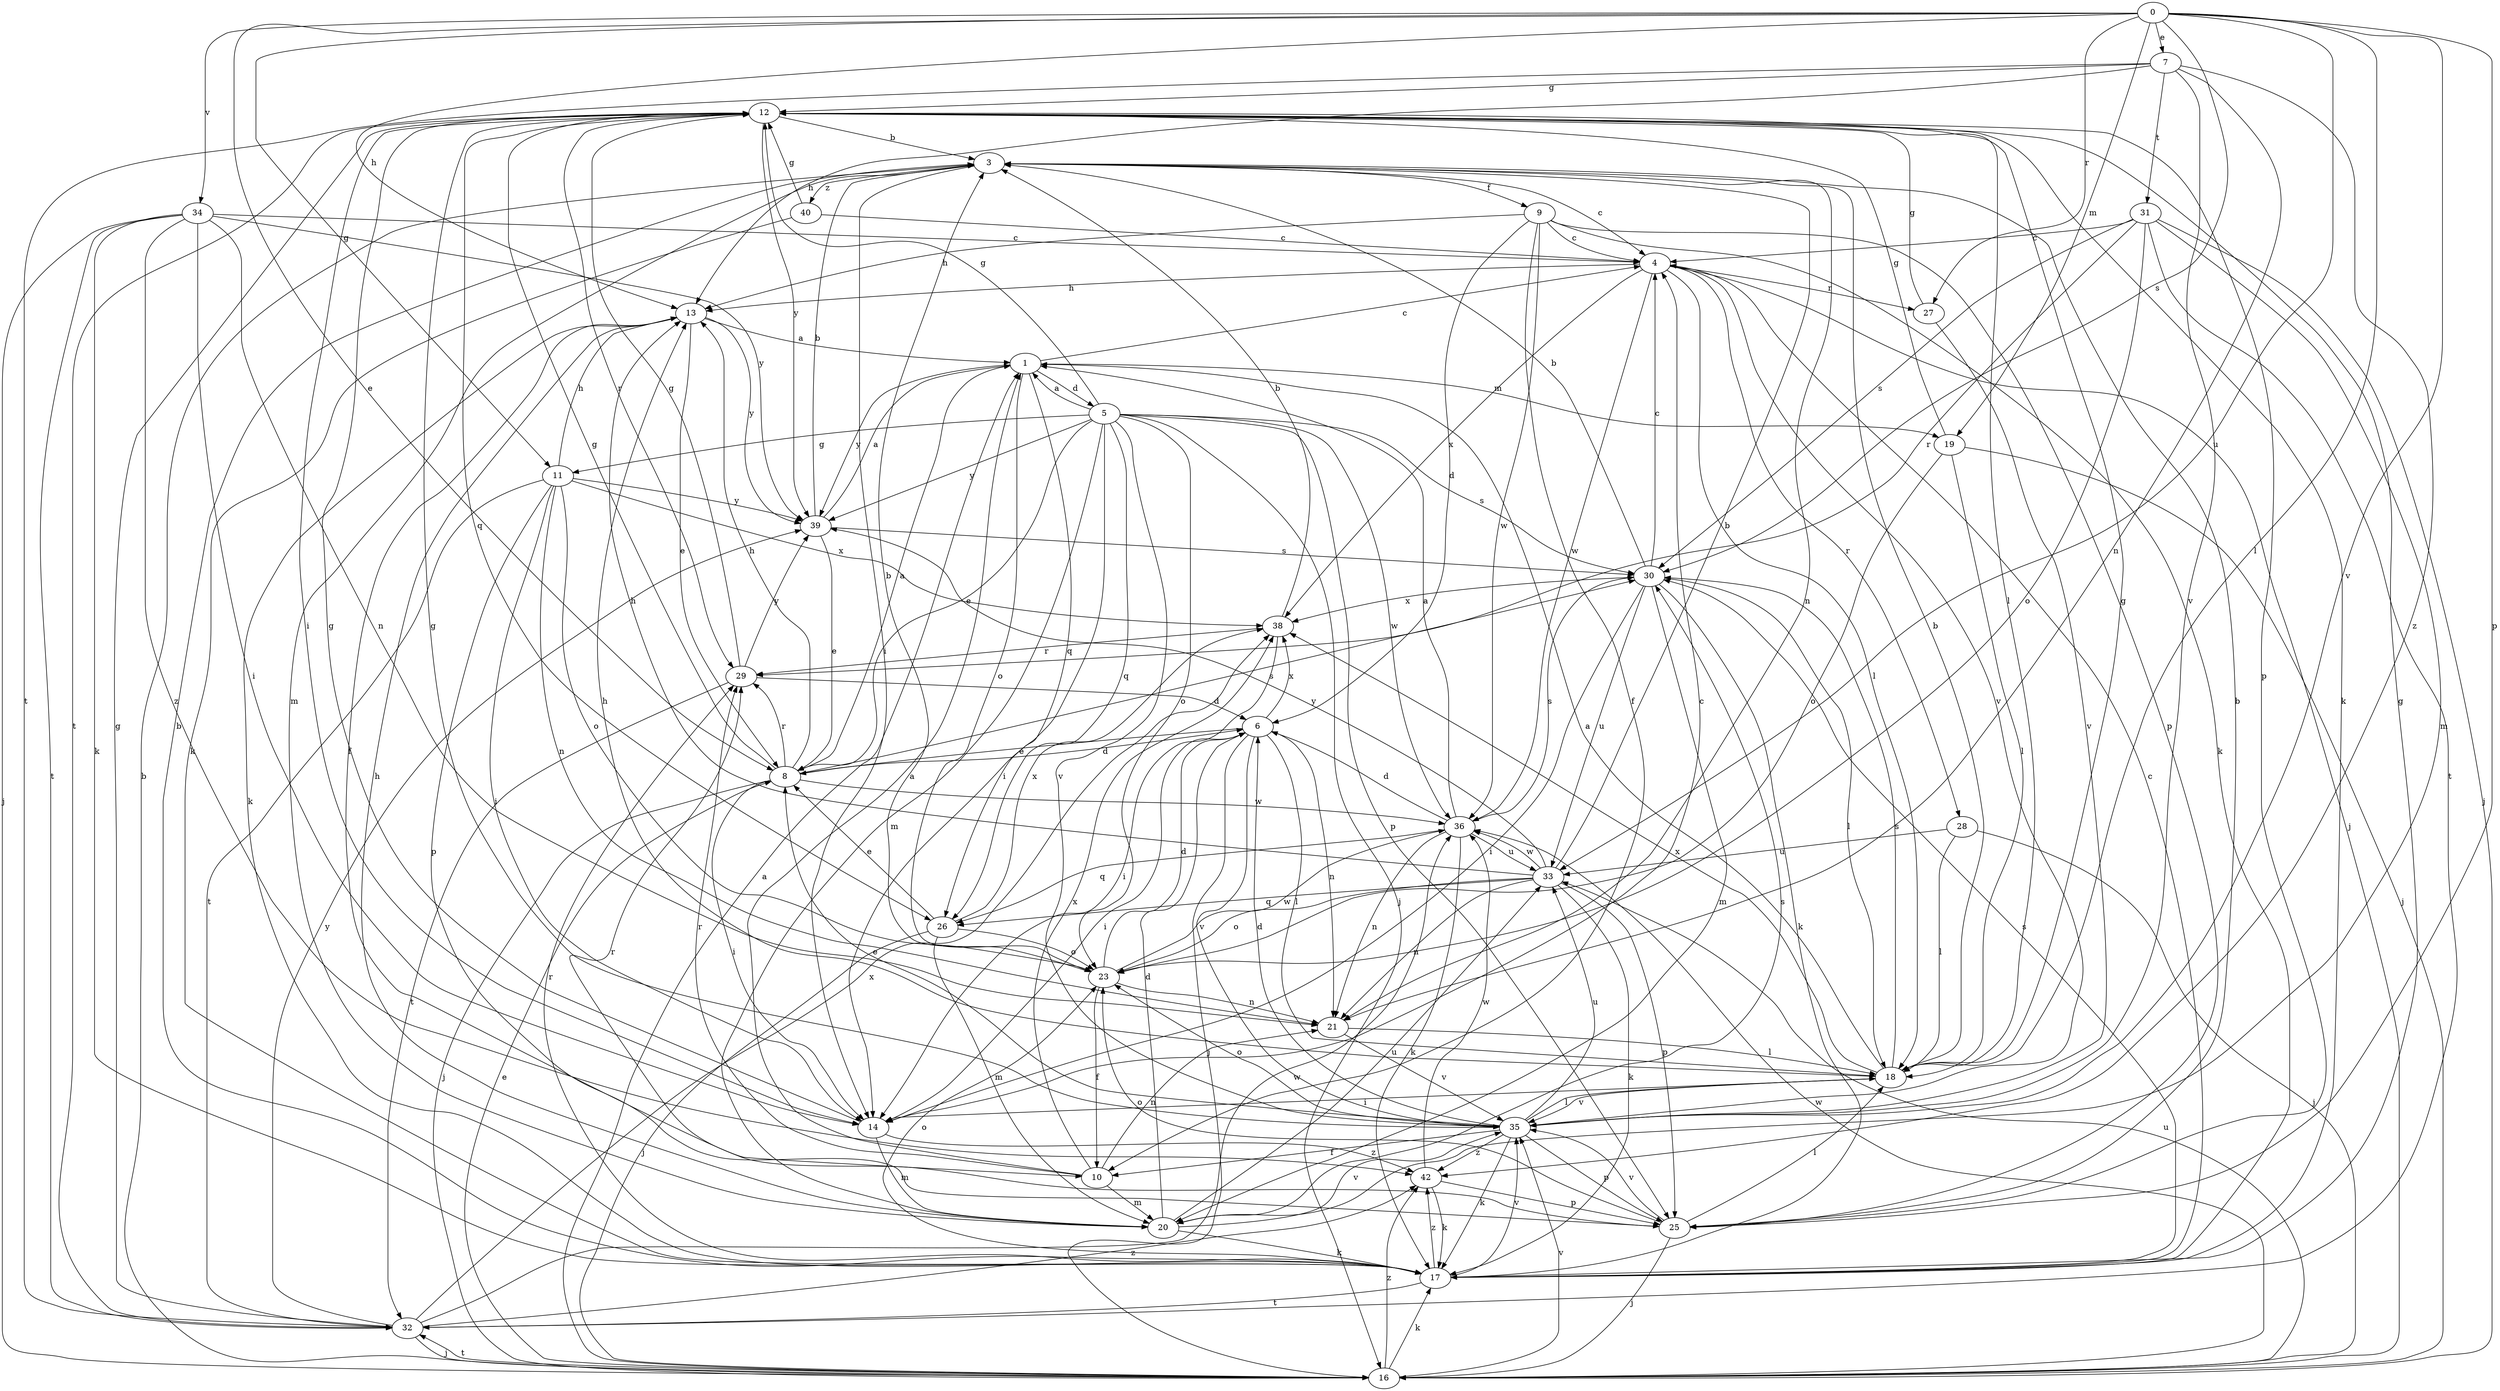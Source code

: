 strict digraph  {
0;
1;
3;
4;
5;
6;
7;
8;
9;
10;
11;
12;
13;
14;
16;
17;
18;
19;
20;
21;
23;
25;
26;
27;
28;
29;
30;
31;
32;
33;
34;
35;
36;
38;
39;
40;
42;
0 -> 7  [label=e];
0 -> 8  [label=e];
0 -> 11  [label=g];
0 -> 13  [label=h];
0 -> 18  [label=l];
0 -> 19  [label=m];
0 -> 25  [label=p];
0 -> 27  [label=r];
0 -> 30  [label=s];
0 -> 33  [label=u];
0 -> 34  [label=v];
0 -> 35  [label=v];
1 -> 4  [label=c];
1 -> 5  [label=d];
1 -> 19  [label=m];
1 -> 23  [label=o];
1 -> 26  [label=q];
1 -> 39  [label=y];
3 -> 4  [label=c];
3 -> 9  [label=f];
3 -> 14  [label=i];
3 -> 20  [label=m];
3 -> 21  [label=n];
3 -> 40  [label=z];
4 -> 13  [label=h];
4 -> 16  [label=j];
4 -> 18  [label=l];
4 -> 27  [label=r];
4 -> 28  [label=r];
4 -> 35  [label=v];
4 -> 36  [label=w];
4 -> 38  [label=x];
5 -> 1  [label=a];
5 -> 8  [label=e];
5 -> 11  [label=g];
5 -> 12  [label=g];
5 -> 14  [label=i];
5 -> 16  [label=j];
5 -> 20  [label=m];
5 -> 23  [label=o];
5 -> 25  [label=p];
5 -> 26  [label=q];
5 -> 30  [label=s];
5 -> 35  [label=v];
5 -> 36  [label=w];
5 -> 39  [label=y];
6 -> 8  [label=e];
6 -> 14  [label=i];
6 -> 16  [label=j];
6 -> 18  [label=l];
6 -> 21  [label=n];
6 -> 35  [label=v];
6 -> 38  [label=x];
7 -> 12  [label=g];
7 -> 13  [label=h];
7 -> 21  [label=n];
7 -> 31  [label=t];
7 -> 32  [label=t];
7 -> 35  [label=v];
7 -> 42  [label=z];
8 -> 1  [label=a];
8 -> 6  [label=d];
8 -> 12  [label=g];
8 -> 13  [label=h];
8 -> 14  [label=i];
8 -> 16  [label=j];
8 -> 29  [label=r];
8 -> 30  [label=s];
8 -> 36  [label=w];
9 -> 4  [label=c];
9 -> 6  [label=d];
9 -> 10  [label=f];
9 -> 13  [label=h];
9 -> 17  [label=k];
9 -> 25  [label=p];
9 -> 36  [label=w];
10 -> 1  [label=a];
10 -> 20  [label=m];
10 -> 21  [label=n];
10 -> 29  [label=r];
10 -> 38  [label=x];
11 -> 13  [label=h];
11 -> 14  [label=i];
11 -> 21  [label=n];
11 -> 23  [label=o];
11 -> 25  [label=p];
11 -> 32  [label=t];
11 -> 38  [label=x];
11 -> 39  [label=y];
12 -> 3  [label=b];
12 -> 14  [label=i];
12 -> 17  [label=k];
12 -> 18  [label=l];
12 -> 25  [label=p];
12 -> 26  [label=q];
12 -> 29  [label=r];
12 -> 32  [label=t];
12 -> 39  [label=y];
13 -> 1  [label=a];
13 -> 8  [label=e];
13 -> 10  [label=f];
13 -> 17  [label=k];
13 -> 39  [label=y];
14 -> 4  [label=c];
14 -> 12  [label=g];
14 -> 20  [label=m];
14 -> 42  [label=z];
16 -> 1  [label=a];
16 -> 3  [label=b];
16 -> 8  [label=e];
16 -> 17  [label=k];
16 -> 32  [label=t];
16 -> 33  [label=u];
16 -> 35  [label=v];
16 -> 36  [label=w];
16 -> 42  [label=z];
17 -> 3  [label=b];
17 -> 4  [label=c];
17 -> 12  [label=g];
17 -> 23  [label=o];
17 -> 29  [label=r];
17 -> 30  [label=s];
17 -> 32  [label=t];
17 -> 35  [label=v];
17 -> 42  [label=z];
18 -> 1  [label=a];
18 -> 3  [label=b];
18 -> 12  [label=g];
18 -> 13  [label=h];
18 -> 14  [label=i];
18 -> 30  [label=s];
18 -> 35  [label=v];
18 -> 38  [label=x];
19 -> 12  [label=g];
19 -> 16  [label=j];
19 -> 18  [label=l];
19 -> 23  [label=o];
20 -> 6  [label=d];
20 -> 13  [label=h];
20 -> 17  [label=k];
20 -> 30  [label=s];
20 -> 33  [label=u];
20 -> 35  [label=v];
21 -> 18  [label=l];
21 -> 35  [label=v];
23 -> 3  [label=b];
23 -> 6  [label=d];
23 -> 10  [label=f];
23 -> 21  [label=n];
23 -> 36  [label=w];
25 -> 3  [label=b];
25 -> 16  [label=j];
25 -> 18  [label=l];
25 -> 23  [label=o];
25 -> 29  [label=r];
25 -> 35  [label=v];
26 -> 8  [label=e];
26 -> 16  [label=j];
26 -> 20  [label=m];
26 -> 23  [label=o];
26 -> 38  [label=x];
27 -> 12  [label=g];
27 -> 35  [label=v];
28 -> 16  [label=j];
28 -> 18  [label=l];
28 -> 33  [label=u];
29 -> 6  [label=d];
29 -> 12  [label=g];
29 -> 32  [label=t];
29 -> 39  [label=y];
30 -> 3  [label=b];
30 -> 4  [label=c];
30 -> 14  [label=i];
30 -> 17  [label=k];
30 -> 18  [label=l];
30 -> 20  [label=m];
30 -> 33  [label=u];
30 -> 38  [label=x];
31 -> 4  [label=c];
31 -> 16  [label=j];
31 -> 20  [label=m];
31 -> 23  [label=o];
31 -> 29  [label=r];
31 -> 30  [label=s];
31 -> 32  [label=t];
32 -> 12  [label=g];
32 -> 16  [label=j];
32 -> 36  [label=w];
32 -> 38  [label=x];
32 -> 39  [label=y];
32 -> 42  [label=z];
33 -> 3  [label=b];
33 -> 13  [label=h];
33 -> 17  [label=k];
33 -> 21  [label=n];
33 -> 23  [label=o];
33 -> 25  [label=p];
33 -> 26  [label=q];
33 -> 36  [label=w];
33 -> 39  [label=y];
34 -> 4  [label=c];
34 -> 14  [label=i];
34 -> 16  [label=j];
34 -> 17  [label=k];
34 -> 21  [label=n];
34 -> 32  [label=t];
34 -> 39  [label=y];
34 -> 42  [label=z];
35 -> 6  [label=d];
35 -> 8  [label=e];
35 -> 10  [label=f];
35 -> 12  [label=g];
35 -> 17  [label=k];
35 -> 18  [label=l];
35 -> 23  [label=o];
35 -> 25  [label=p];
35 -> 33  [label=u];
35 -> 42  [label=z];
36 -> 1  [label=a];
36 -> 6  [label=d];
36 -> 17  [label=k];
36 -> 21  [label=n];
36 -> 26  [label=q];
36 -> 30  [label=s];
36 -> 33  [label=u];
38 -> 3  [label=b];
38 -> 14  [label=i];
38 -> 29  [label=r];
39 -> 1  [label=a];
39 -> 3  [label=b];
39 -> 8  [label=e];
39 -> 30  [label=s];
40 -> 4  [label=c];
40 -> 12  [label=g];
40 -> 17  [label=k];
42 -> 17  [label=k];
42 -> 25  [label=p];
42 -> 36  [label=w];
}
